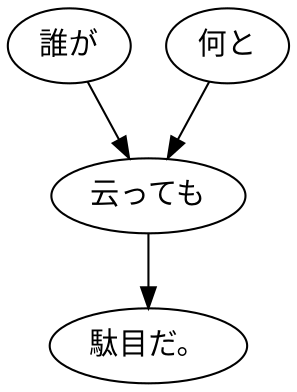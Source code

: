 digraph graph500 {
	node0 [label="誰が"];
	node1 [label="何と"];
	node2 [label="云っても"];
	node3 [label="駄目だ。"];
	node0 -> node2;
	node1 -> node2;
	node2 -> node3;
}
